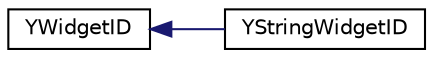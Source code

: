 digraph "Graphical Class Hierarchy"
{
 // LATEX_PDF_SIZE
  edge [fontname="Helvetica",fontsize="10",labelfontname="Helvetica",labelfontsize="10"];
  node [fontname="Helvetica",fontsize="10",shape=record];
  rankdir="LR";
  Node0 [label="YWidgetID",height=0.2,width=0.4,color="black", fillcolor="white", style="filled",URL="$classYWidgetID.html",tooltip=" "];
  Node0 -> Node1 [dir="back",color="midnightblue",fontsize="10",style="solid",fontname="Helvetica"];
  Node1 [label="YStringWidgetID",height=0.2,width=0.4,color="black", fillcolor="white", style="filled",URL="$classYStringWidgetID.html",tooltip=" "];
}
